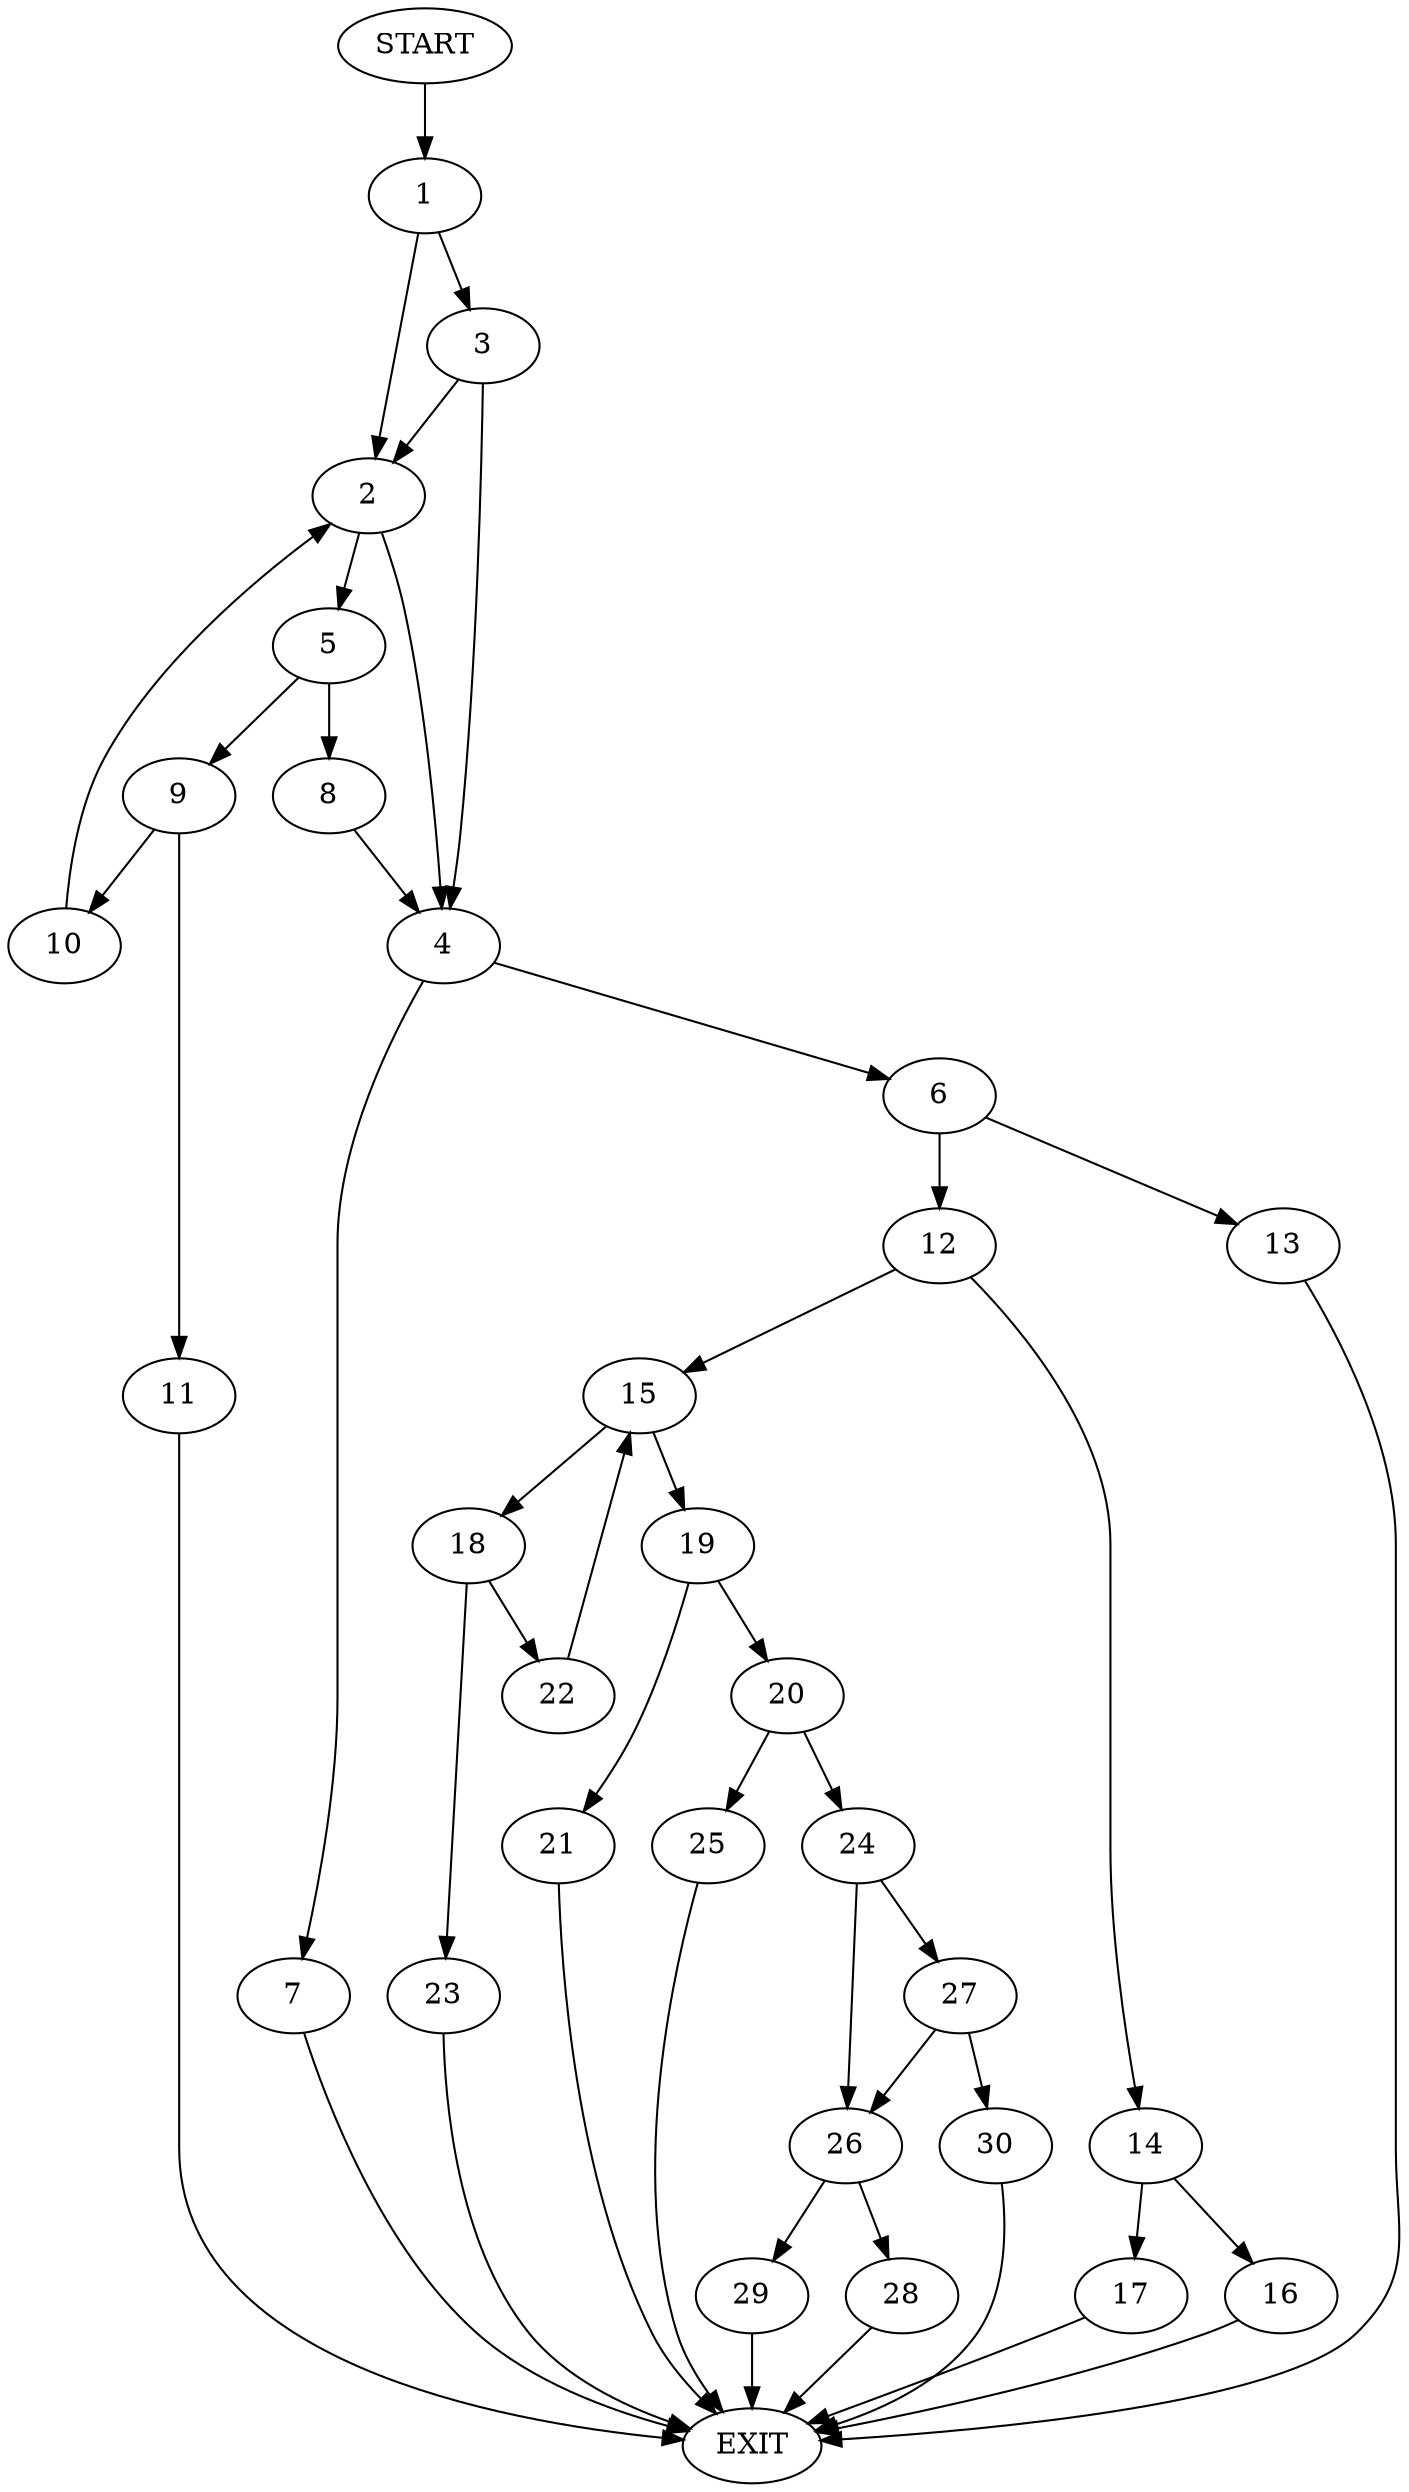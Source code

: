 digraph {
0 [label="START"]
31 [label="EXIT"]
0 -> 1
1 -> 2
1 -> 3
2 -> 4
2 -> 5
3 -> 4
3 -> 2
4 -> 6
4 -> 7
5 -> 8
5 -> 9
8 -> 4
9 -> 10
9 -> 11
11 -> 31
10 -> 2
7 -> 31
6 -> 12
6 -> 13
13 -> 31
12 -> 14
12 -> 15
14 -> 16
14 -> 17
15 -> 18
15 -> 19
16 -> 31
17 -> 31
19 -> 20
19 -> 21
18 -> 22
18 -> 23
22 -> 15
23 -> 31
21 -> 31
20 -> 24
20 -> 25
25 -> 31
24 -> 26
24 -> 27
26 -> 28
26 -> 29
27 -> 26
27 -> 30
30 -> 31
28 -> 31
29 -> 31
}
